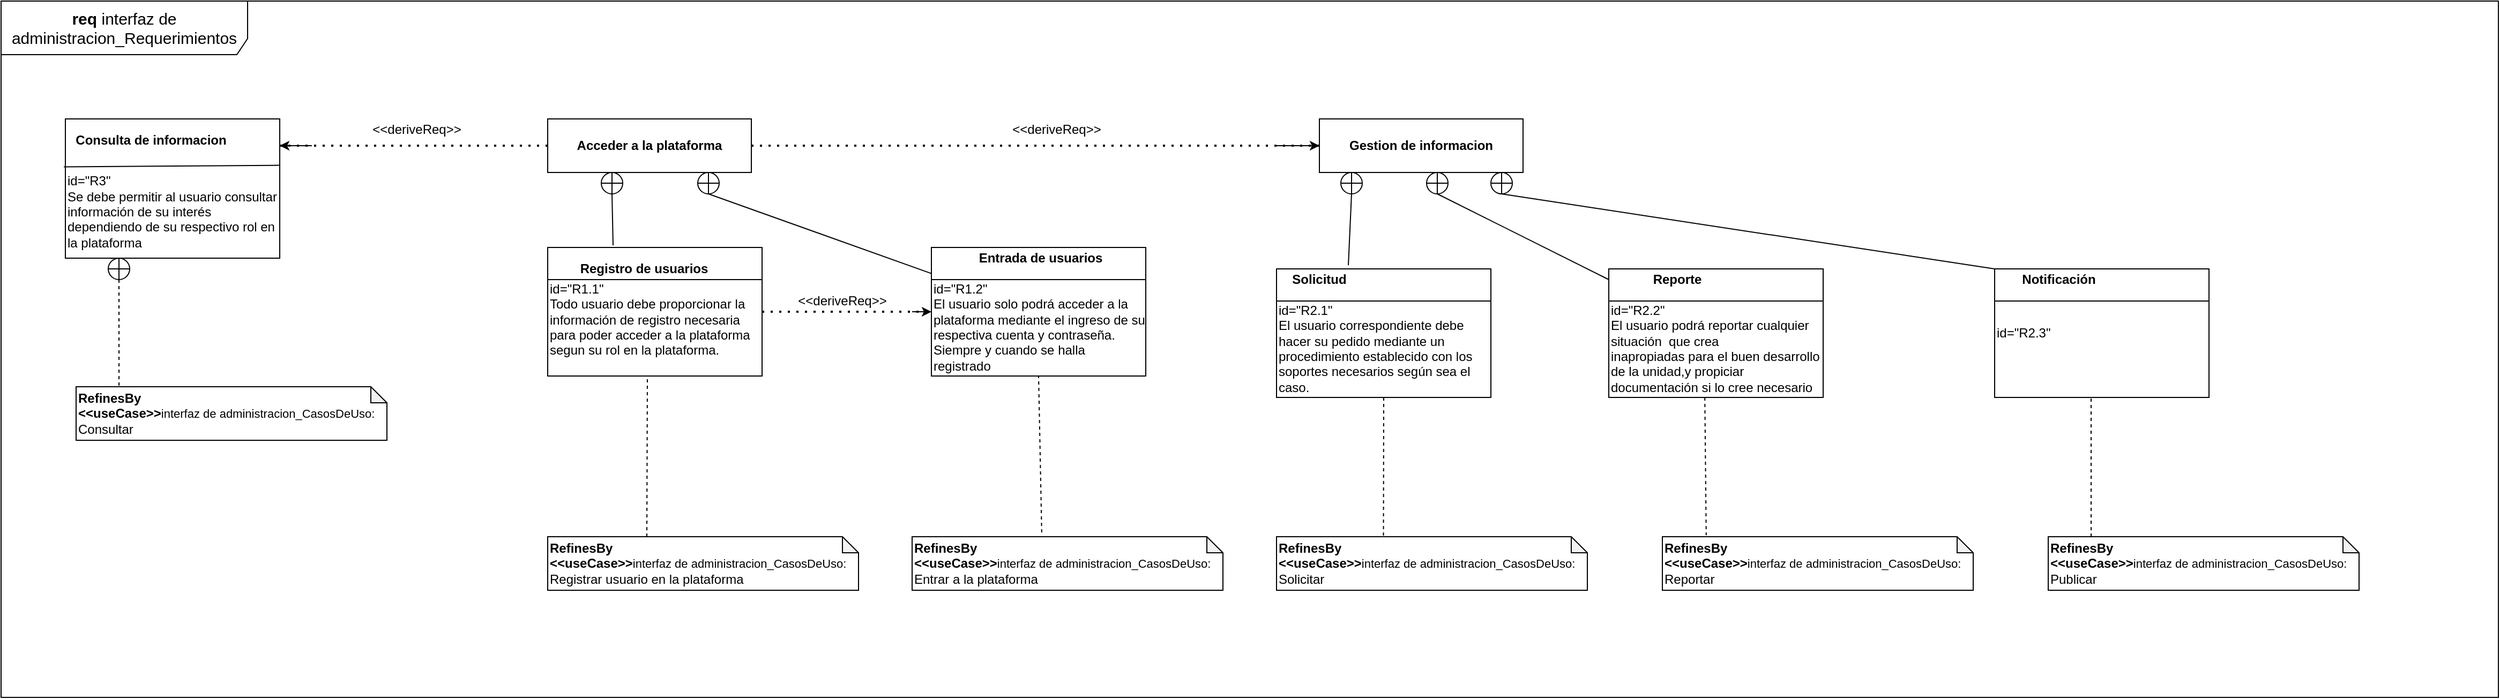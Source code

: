 <mxfile version="13.6.6" type="github">
  <diagram id="AtlF3DiGu45CcL0kuLVt" name="Page-1">
    <mxGraphModel dx="2436" dy="435" grid="1" gridSize="10" guides="1" tooltips="1" connect="1" arrows="1" fold="1" page="1" pageScale="1" pageWidth="827" pageHeight="1169" math="0" shadow="0">
      <root>
        <mxCell id="0" />
        <mxCell id="1" parent="0" />
        <mxCell id="bjxUz_0HNQe92oVdcdLu-1" value="&lt;font style=&quot;font-size: 15px&quot;&gt;&lt;b&gt;req&amp;nbsp;&lt;/b&gt;&lt;span style=&quot;text-align: left&quot;&gt;interfaz de administracion_Requerimientos&lt;/span&gt;&lt;/font&gt;" style="shape=umlFrame;whiteSpace=wrap;html=1;width=230;height=50;" vertex="1" parent="1">
          <mxGeometry x="-1150" y="10" width="2330" height="650" as="geometry" />
        </mxCell>
        <mxCell id="bjxUz_0HNQe92oVdcdLu-3" value="&lt;br&gt;id=&quot;R1.1&quot;&lt;br&gt;Todo usuario debe proporcionar la información de registro necesaria para poder acceder a la plataforma segun su rol en la plataforma." style="rounded=0;whiteSpace=wrap;html=1;align=left;" vertex="1" parent="1">
          <mxGeometry x="-640" y="240" width="200" height="120" as="geometry" />
        </mxCell>
        <mxCell id="bjxUz_0HNQe92oVdcdLu-4" value="" style="endArrow=none;html=1;exitX=0;exitY=0.25;exitDx=0;exitDy=0;entryX=1;entryY=0.25;entryDx=0;entryDy=0;" edge="1" parent="1" source="bjxUz_0HNQe92oVdcdLu-3" target="bjxUz_0HNQe92oVdcdLu-3">
          <mxGeometry width="50" height="50" relative="1" as="geometry">
            <mxPoint x="-340" y="420" as="sourcePoint" />
            <mxPoint x="-290" y="370" as="targetPoint" />
          </mxGeometry>
        </mxCell>
        <mxCell id="bjxUz_0HNQe92oVdcdLu-6" value="&lt;span&gt;&lt;br&gt;&lt;br&gt;&lt;br&gt;&lt;br&gt;id=&quot;R1.2&quot;&lt;br&gt;El usuario solo podrá&amp;nbsp;acceder a la plataforma mediante el ingreso de su respectiva cuenta y contraseña.&lt;br&gt;Siempre y cuando se halla registrado&lt;br&gt;&lt;br&gt;&lt;br&gt;&lt;/span&gt;" style="rounded=0;whiteSpace=wrap;html=1;align=left;" vertex="1" parent="1">
          <mxGeometry x="-282" y="240" width="200" height="120" as="geometry" />
        </mxCell>
        <mxCell id="bjxUz_0HNQe92oVdcdLu-7" value="" style="endArrow=none;html=1;exitX=0;exitY=0.25;exitDx=0;exitDy=0;entryX=1;entryY=0.25;entryDx=0;entryDy=0;" edge="1" parent="1" source="bjxUz_0HNQe92oVdcdLu-6" target="bjxUz_0HNQe92oVdcdLu-6">
          <mxGeometry width="50" height="50" relative="1" as="geometry">
            <mxPoint x="-47" y="420" as="sourcePoint" />
            <mxPoint x="3" y="370" as="targetPoint" />
          </mxGeometry>
        </mxCell>
        <mxCell id="bjxUz_0HNQe92oVdcdLu-8" value="&lt;b&gt;Registro de usuarios&lt;/b&gt;" style="text;html=1;strokeColor=none;fillColor=none;align=center;verticalAlign=middle;whiteSpace=wrap;rounded=0;" vertex="1" parent="1">
          <mxGeometry x="-650" y="240" width="200" height="40" as="geometry" />
        </mxCell>
        <mxCell id="bjxUz_0HNQe92oVdcdLu-9" value="&lt;b&gt;Entrada de usuarios&lt;/b&gt;" style="text;html=1;strokeColor=none;fillColor=none;align=center;verticalAlign=middle;whiteSpace=wrap;rounded=0;" vertex="1" parent="1">
          <mxGeometry x="-280" y="230" width="200" height="40" as="geometry" />
        </mxCell>
        <mxCell id="bjxUz_0HNQe92oVdcdLu-11" value="&lt;b&gt;Acceder a la plataforma&lt;/b&gt;" style="rounded=0;whiteSpace=wrap;html=1;" vertex="1" parent="1">
          <mxGeometry x="-640" y="120" width="190" height="50" as="geometry" />
        </mxCell>
        <mxCell id="bjxUz_0HNQe92oVdcdLu-12" value="" style="verticalLabelPosition=bottom;verticalAlign=top;html=1;shape=mxgraph.flowchart.summing_function;" vertex="1" parent="1">
          <mxGeometry x="-500" y="170" width="20" height="20" as="geometry" />
        </mxCell>
        <mxCell id="bjxUz_0HNQe92oVdcdLu-13" value="" style="verticalLabelPosition=bottom;verticalAlign=top;html=1;shape=mxgraph.flowchart.summing_function;" vertex="1" parent="1">
          <mxGeometry x="-590" y="170" width="20" height="20" as="geometry" />
        </mxCell>
        <mxCell id="bjxUz_0HNQe92oVdcdLu-14" value="" style="endArrow=none;html=1;exitX=0.5;exitY=1;exitDx=0;exitDy=0;exitPerimeter=0;entryX=0.355;entryY=-0.05;entryDx=0;entryDy=0;entryPerimeter=0;" edge="1" parent="1" source="bjxUz_0HNQe92oVdcdLu-13" target="bjxUz_0HNQe92oVdcdLu-8">
          <mxGeometry width="50" height="50" relative="1" as="geometry">
            <mxPoint x="-330" y="270" as="sourcePoint" />
            <mxPoint x="-280" y="220" as="targetPoint" />
          </mxGeometry>
        </mxCell>
        <mxCell id="bjxUz_0HNQe92oVdcdLu-15" value="" style="endArrow=none;html=1;exitX=0.5;exitY=1;exitDx=0;exitDy=0;exitPerimeter=0;" edge="1" parent="1" source="bjxUz_0HNQe92oVdcdLu-12" target="bjxUz_0HNQe92oVdcdLu-6">
          <mxGeometry width="50" height="50" relative="1" as="geometry">
            <mxPoint x="-330" y="270" as="sourcePoint" />
            <mxPoint x="-280" y="220" as="targetPoint" />
          </mxGeometry>
        </mxCell>
        <mxCell id="bjxUz_0HNQe92oVdcdLu-18" value="" style="endArrow=none;dashed=1;html=1;dashPattern=1 3;strokeWidth=2;exitX=1;exitY=0.5;exitDx=0;exitDy=0;entryX=0;entryY=0.5;entryDx=0;entryDy=0;" edge="1" parent="1" source="bjxUz_0HNQe92oVdcdLu-3" target="bjxUz_0HNQe92oVdcdLu-6">
          <mxGeometry width="50" height="50" relative="1" as="geometry">
            <mxPoint x="-330" y="270" as="sourcePoint" />
            <mxPoint x="-280" y="220" as="targetPoint" />
          </mxGeometry>
        </mxCell>
        <mxCell id="bjxUz_0HNQe92oVdcdLu-19" value="" style="endArrow=classic;html=1;entryX=0;entryY=0.5;entryDx=0;entryDy=0;" edge="1" parent="1" target="bjxUz_0HNQe92oVdcdLu-6">
          <mxGeometry width="50" height="50" relative="1" as="geometry">
            <mxPoint x="-300" y="300" as="sourcePoint" />
            <mxPoint x="-280" y="220" as="targetPoint" />
          </mxGeometry>
        </mxCell>
        <mxCell id="bjxUz_0HNQe92oVdcdLu-20" value="&amp;lt;&amp;lt;deriveReq&amp;gt;&amp;gt;" style="text;html=1;strokeColor=none;fillColor=none;align=center;verticalAlign=middle;whiteSpace=wrap;rounded=0;" vertex="1" parent="1">
          <mxGeometry x="-430" y="280" width="130" height="20" as="geometry" />
        </mxCell>
        <mxCell id="bjxUz_0HNQe92oVdcdLu-21" value="&lt;b&gt;RefinesBy&lt;br&gt;&amp;lt;&amp;lt;useCase&amp;gt;&amp;gt;&lt;/b&gt;&lt;font style=&quot;font-size: 11px&quot;&gt;interfaz de administracion_CasosDeUso:&lt;br&gt;&lt;/font&gt;Registrar usuario en la plataforma" style="shape=note;whiteSpace=wrap;html=1;backgroundOutline=1;darkOpacity=0.05;size=15;align=left;" vertex="1" parent="1">
          <mxGeometry x="-640" y="510" width="290" height="50" as="geometry" />
        </mxCell>
        <mxCell id="bjxUz_0HNQe92oVdcdLu-23" value="" style="endArrow=none;dashed=1;html=1;exitX=0;exitY=0;exitDx=92.5;exitDy=0;exitPerimeter=0;entryX=0.465;entryY=1;entryDx=0;entryDy=0;entryPerimeter=0;" edge="1" parent="1" source="bjxUz_0HNQe92oVdcdLu-21" target="bjxUz_0HNQe92oVdcdLu-3">
          <mxGeometry width="50" height="50" relative="1" as="geometry">
            <mxPoint x="-330" y="370" as="sourcePoint" />
            <mxPoint x="-280" y="320" as="targetPoint" />
          </mxGeometry>
        </mxCell>
        <mxCell id="bjxUz_0HNQe92oVdcdLu-24" value="" style="endArrow=none;dashed=1;html=1;exitX=0.417;exitY=-0.08;exitDx=0;exitDy=0;exitPerimeter=0;entryX=0.5;entryY=1;entryDx=0;entryDy=0;" edge="1" parent="1" source="bjxUz_0HNQe92oVdcdLu-25" target="bjxUz_0HNQe92oVdcdLu-6">
          <mxGeometry width="50" height="50" relative="1" as="geometry">
            <mxPoint x="-180" y="440" as="sourcePoint" />
            <mxPoint x="-280" y="320" as="targetPoint" />
          </mxGeometry>
        </mxCell>
        <mxCell id="bjxUz_0HNQe92oVdcdLu-25" value="&lt;b&gt;RefinesBy&lt;br&gt;&amp;lt;&amp;lt;useCase&amp;gt;&amp;gt;&lt;/b&gt;&lt;font style=&quot;font-size: 11px&quot;&gt;interfaz de administracion_CasosDeUso:&lt;br&gt;&lt;/font&gt;Entrar a la plataforma" style="shape=note;whiteSpace=wrap;html=1;backgroundOutline=1;darkOpacity=0.05;size=15;align=left;" vertex="1" parent="1">
          <mxGeometry x="-300" y="510" width="290" height="50" as="geometry" />
        </mxCell>
        <mxCell id="bjxUz_0HNQe92oVdcdLu-27" value="&lt;br&gt;&lt;br&gt;id=&quot;R2.1&quot;&lt;br&gt;El usuario correspondiente debe hacer su pedido mediante un procedimiento establecido con los soportes necesarios según sea el caso." style="rounded=0;whiteSpace=wrap;html=1;align=left;" vertex="1" parent="1">
          <mxGeometry x="40" y="260" width="200" height="120" as="geometry" />
        </mxCell>
        <mxCell id="bjxUz_0HNQe92oVdcdLu-28" value="" style="endArrow=none;html=1;exitX=0;exitY=0.25;exitDx=0;exitDy=0;entryX=1;entryY=0.25;entryDx=0;entryDy=0;" edge="1" parent="1" source="bjxUz_0HNQe92oVdcdLu-27" target="bjxUz_0HNQe92oVdcdLu-27">
          <mxGeometry width="50" height="50" relative="1" as="geometry">
            <mxPoint x="340" y="440" as="sourcePoint" />
            <mxPoint x="390" y="390" as="targetPoint" />
          </mxGeometry>
        </mxCell>
        <mxCell id="bjxUz_0HNQe92oVdcdLu-29" value="&lt;span&gt;&lt;br&gt;&lt;br&gt;id=&quot;R2.2&quot;&lt;br&gt;El usuario podrá&amp;nbsp;reportar cualquier situación&amp;nbsp;&amp;nbsp;que crea inapropiadas&amp;nbsp;para el buen desarrollo de la unidad,y propiciar documentación&amp;nbsp;si lo cree&amp;nbsp;necesario&lt;br&gt;&lt;/span&gt;" style="rounded=0;whiteSpace=wrap;html=1;align=left;" vertex="1" parent="1">
          <mxGeometry x="350" y="260" width="200" height="120" as="geometry" />
        </mxCell>
        <mxCell id="bjxUz_0HNQe92oVdcdLu-30" value="" style="endArrow=none;html=1;exitX=0;exitY=0.25;exitDx=0;exitDy=0;entryX=1;entryY=0.25;entryDx=0;entryDy=0;" edge="1" parent="1" source="bjxUz_0HNQe92oVdcdLu-29" target="bjxUz_0HNQe92oVdcdLu-29">
          <mxGeometry width="50" height="50" relative="1" as="geometry">
            <mxPoint x="633" y="440" as="sourcePoint" />
            <mxPoint x="683" y="390" as="targetPoint" />
          </mxGeometry>
        </mxCell>
        <mxCell id="bjxUz_0HNQe92oVdcdLu-31" value="&lt;b&gt;Solicitud&lt;/b&gt;" style="text;html=1;strokeColor=none;fillColor=none;align=center;verticalAlign=middle;whiteSpace=wrap;rounded=0;" vertex="1" parent="1">
          <mxGeometry x="-20" y="250" width="200" height="40" as="geometry" />
        </mxCell>
        <mxCell id="bjxUz_0HNQe92oVdcdLu-32" value="&lt;b&gt;Reporte&lt;/b&gt;" style="text;html=1;strokeColor=none;fillColor=none;align=center;verticalAlign=middle;whiteSpace=wrap;rounded=0;" vertex="1" parent="1">
          <mxGeometry x="314" y="250" width="200" height="40" as="geometry" />
        </mxCell>
        <mxCell id="bjxUz_0HNQe92oVdcdLu-33" value="&lt;b&gt;Gestion de informacion&lt;/b&gt;" style="rounded=0;whiteSpace=wrap;html=1;" vertex="1" parent="1">
          <mxGeometry x="80" y="120" width="190" height="50" as="geometry" />
        </mxCell>
        <mxCell id="bjxUz_0HNQe92oVdcdLu-34" value="" style="verticalLabelPosition=bottom;verticalAlign=top;html=1;shape=mxgraph.flowchart.summing_function;" vertex="1" parent="1">
          <mxGeometry x="180" y="170" width="20" height="20" as="geometry" />
        </mxCell>
        <mxCell id="bjxUz_0HNQe92oVdcdLu-35" value="" style="verticalLabelPosition=bottom;verticalAlign=top;html=1;shape=mxgraph.flowchart.summing_function;" vertex="1" parent="1">
          <mxGeometry x="100" y="170" width="20" height="20" as="geometry" />
        </mxCell>
        <mxCell id="bjxUz_0HNQe92oVdcdLu-36" value="" style="endArrow=none;html=1;exitX=0.5;exitY=1;exitDx=0;exitDy=0;exitPerimeter=0;entryX=0.335;entryY=-0.028;entryDx=0;entryDy=0;entryPerimeter=0;" edge="1" parent="1" source="bjxUz_0HNQe92oVdcdLu-35" target="bjxUz_0HNQe92oVdcdLu-27">
          <mxGeometry width="50" height="50" relative="1" as="geometry">
            <mxPoint x="390" y="270" as="sourcePoint" />
            <mxPoint x="440" y="220" as="targetPoint" />
          </mxGeometry>
        </mxCell>
        <mxCell id="bjxUz_0HNQe92oVdcdLu-37" value="" style="endArrow=none;html=1;exitX=0.5;exitY=1;exitDx=0;exitDy=0;exitPerimeter=0;" edge="1" parent="1" source="bjxUz_0HNQe92oVdcdLu-34" target="bjxUz_0HNQe92oVdcdLu-29">
          <mxGeometry width="50" height="50" relative="1" as="geometry">
            <mxPoint x="390" y="270" as="sourcePoint" />
            <mxPoint x="440" y="220" as="targetPoint" />
          </mxGeometry>
        </mxCell>
        <mxCell id="bjxUz_0HNQe92oVdcdLu-41" value="&amp;lt;&amp;lt;deriveReq&amp;gt;&amp;gt;" style="text;html=1;strokeColor=none;fillColor=none;align=center;verticalAlign=middle;whiteSpace=wrap;rounded=0;" vertex="1" parent="1">
          <mxGeometry x="-230" y="120" width="130" height="20" as="geometry" />
        </mxCell>
        <mxCell id="bjxUz_0HNQe92oVdcdLu-42" value="" style="endArrow=none;dashed=1;html=1;dashPattern=1 3;strokeWidth=2;exitX=1;exitY=0.5;exitDx=0;exitDy=0;entryX=0;entryY=0.5;entryDx=0;entryDy=0;" edge="1" parent="1" source="bjxUz_0HNQe92oVdcdLu-11" target="bjxUz_0HNQe92oVdcdLu-33">
          <mxGeometry width="50" height="50" relative="1" as="geometry">
            <mxPoint y="290" as="sourcePoint" />
            <mxPoint x="50" y="240" as="targetPoint" />
          </mxGeometry>
        </mxCell>
        <mxCell id="bjxUz_0HNQe92oVdcdLu-43" value="" style="endArrow=classic;html=1;entryX=0;entryY=0.5;entryDx=0;entryDy=0;" edge="1" parent="1" target="bjxUz_0HNQe92oVdcdLu-33">
          <mxGeometry width="50" height="50" relative="1" as="geometry">
            <mxPoint x="40" y="145" as="sourcePoint" />
            <mxPoint x="50" y="240" as="targetPoint" />
          </mxGeometry>
        </mxCell>
        <mxCell id="bjxUz_0HNQe92oVdcdLu-44" value="&lt;span&gt;id=&quot;R2.3&quot;&lt;/span&gt;" style="rounded=0;whiteSpace=wrap;html=1;align=left;" vertex="1" parent="1">
          <mxGeometry x="710" y="260" width="200" height="120" as="geometry" />
        </mxCell>
        <mxCell id="bjxUz_0HNQe92oVdcdLu-45" value="" style="endArrow=none;html=1;exitX=0;exitY=0.25;exitDx=0;exitDy=0;entryX=1;entryY=0.25;entryDx=0;entryDy=0;" edge="1" parent="1" source="bjxUz_0HNQe92oVdcdLu-44" target="bjxUz_0HNQe92oVdcdLu-44">
          <mxGeometry width="50" height="50" relative="1" as="geometry">
            <mxPoint x="983" y="440" as="sourcePoint" />
            <mxPoint x="1033" y="390" as="targetPoint" />
          </mxGeometry>
        </mxCell>
        <mxCell id="bjxUz_0HNQe92oVdcdLu-46" value="&lt;b&gt;Notificación&lt;/b&gt;" style="text;html=1;strokeColor=none;fillColor=none;align=center;verticalAlign=middle;whiteSpace=wrap;rounded=0;" vertex="1" parent="1">
          <mxGeometry x="670" y="250" width="200" height="40" as="geometry" />
        </mxCell>
        <mxCell id="bjxUz_0HNQe92oVdcdLu-48" value="" style="verticalLabelPosition=bottom;verticalAlign=top;html=1;shape=mxgraph.flowchart.summing_function;" vertex="1" parent="1">
          <mxGeometry x="240" y="170" width="20" height="20" as="geometry" />
        </mxCell>
        <mxCell id="bjxUz_0HNQe92oVdcdLu-49" value="" style="endArrow=none;html=1;exitX=0.5;exitY=1;exitDx=0;exitDy=0;exitPerimeter=0;entryX=0.2;entryY=0.25;entryDx=0;entryDy=0;entryPerimeter=0;" edge="1" parent="1" source="bjxUz_0HNQe92oVdcdLu-48" target="bjxUz_0HNQe92oVdcdLu-46">
          <mxGeometry width="50" height="50" relative="1" as="geometry">
            <mxPoint x="90" y="290" as="sourcePoint" />
            <mxPoint x="140" y="240" as="targetPoint" />
          </mxGeometry>
        </mxCell>
        <mxCell id="bjxUz_0HNQe92oVdcdLu-50" value="&lt;b&gt;RefinesBy&lt;br&gt;&amp;lt;&amp;lt;useCase&amp;gt;&amp;gt;&lt;/b&gt;&lt;font style=&quot;font-size: 11px&quot;&gt;interfaz de administracion_CasosDeUso:&lt;br&gt;&lt;/font&gt;Solicitar" style="shape=note;whiteSpace=wrap;html=1;backgroundOutline=1;darkOpacity=0.05;size=15;align=left;" vertex="1" parent="1">
          <mxGeometry x="40" y="510" width="290" height="50" as="geometry" />
        </mxCell>
        <mxCell id="bjxUz_0HNQe92oVdcdLu-51" value="&lt;b&gt;RefinesBy&lt;br&gt;&amp;lt;&amp;lt;useCase&amp;gt;&amp;gt;&lt;/b&gt;&lt;font style=&quot;font-size: 11px&quot;&gt;interfaz de administracion_CasosDeUso:&lt;br&gt;&lt;/font&gt;Reportar" style="shape=note;whiteSpace=wrap;html=1;backgroundOutline=1;darkOpacity=0.05;size=15;align=left;" vertex="1" parent="1">
          <mxGeometry x="400" y="510" width="290" height="50" as="geometry" />
        </mxCell>
        <mxCell id="bjxUz_0HNQe92oVdcdLu-52" value="&lt;b&gt;RefinesBy&lt;br&gt;&amp;lt;&amp;lt;useCase&amp;gt;&amp;gt;&lt;/b&gt;&lt;font style=&quot;font-size: 11px&quot;&gt;interfaz de administracion_CasosDeUso:&lt;br&gt;&lt;/font&gt;Publicar" style="shape=note;whiteSpace=wrap;html=1;backgroundOutline=1;darkOpacity=0.05;size=15;align=left;" vertex="1" parent="1">
          <mxGeometry x="760" y="510" width="290" height="50" as="geometry" />
        </mxCell>
        <mxCell id="bjxUz_0HNQe92oVdcdLu-53" value="" style="endArrow=none;dashed=1;html=1;entryX=0.344;entryY=0.027;entryDx=0;entryDy=0;entryPerimeter=0;exitX=0.5;exitY=1;exitDx=0;exitDy=0;" edge="1" parent="1" source="bjxUz_0HNQe92oVdcdLu-27" target="bjxUz_0HNQe92oVdcdLu-50">
          <mxGeometry width="50" height="50" relative="1" as="geometry">
            <mxPoint x="430" y="420" as="sourcePoint" />
            <mxPoint x="138" y="520" as="targetPoint" />
          </mxGeometry>
        </mxCell>
        <mxCell id="bjxUz_0HNQe92oVdcdLu-54" value="" style="endArrow=none;dashed=1;html=1;exitX=0.448;exitY=1;exitDx=0;exitDy=0;exitPerimeter=0;entryX=0.141;entryY=-0.027;entryDx=0;entryDy=0;entryPerimeter=0;" edge="1" parent="1" source="bjxUz_0HNQe92oVdcdLu-29" target="bjxUz_0HNQe92oVdcdLu-51">
          <mxGeometry width="50" height="50" relative="1" as="geometry">
            <mxPoint x="430" y="420" as="sourcePoint" />
            <mxPoint x="480" y="370" as="targetPoint" />
          </mxGeometry>
        </mxCell>
        <mxCell id="bjxUz_0HNQe92oVdcdLu-55" value="" style="endArrow=none;dashed=1;html=1;entryX=0.138;entryY=0;entryDx=0;entryDy=0;entryPerimeter=0;" edge="1" parent="1" target="bjxUz_0HNQe92oVdcdLu-52">
          <mxGeometry width="50" height="50" relative="1" as="geometry">
            <mxPoint x="800" y="381" as="sourcePoint" />
            <mxPoint x="610" y="320" as="targetPoint" />
          </mxGeometry>
        </mxCell>
        <mxCell id="bjxUz_0HNQe92oVdcdLu-58" value="" style="endArrow=none;dashed=1;html=1;dashPattern=1 3;strokeWidth=2;exitX=0;exitY=0.5;exitDx=0;exitDy=0;" edge="1" parent="1" source="bjxUz_0HNQe92oVdcdLu-11">
          <mxGeometry width="50" height="50" relative="1" as="geometry">
            <mxPoint x="-440" y="155" as="sourcePoint" />
            <mxPoint x="-890" y="145" as="targetPoint" />
          </mxGeometry>
        </mxCell>
        <mxCell id="bjxUz_0HNQe92oVdcdLu-59" value="&amp;lt;&amp;lt;deriveReq&amp;gt;&amp;gt;" style="text;html=1;strokeColor=none;fillColor=none;align=center;verticalAlign=middle;whiteSpace=wrap;rounded=0;" vertex="1" parent="1">
          <mxGeometry x="-827" y="120" width="130" height="20" as="geometry" />
        </mxCell>
        <mxCell id="bjxUz_0HNQe92oVdcdLu-60" value="" style="endArrow=classic;html=1;entryX=1;entryY=0.5;entryDx=0;entryDy=0;" edge="1" parent="1">
          <mxGeometry width="50" height="50" relative="1" as="geometry">
            <mxPoint x="-860" y="145" as="sourcePoint" />
            <mxPoint x="-890" y="145" as="targetPoint" />
          </mxGeometry>
        </mxCell>
        <mxCell id="bjxUz_0HNQe92oVdcdLu-61" value="&lt;br&gt;&lt;br&gt;&lt;br&gt;id=&quot;R3&quot;&lt;br&gt;Se debe permitir al usuario consultar información de su interés dependiendo de su respectivo rol en la plataforma" style="rounded=0;whiteSpace=wrap;html=1;align=left;" vertex="1" parent="1">
          <mxGeometry x="-1090" y="120" width="200" height="130" as="geometry" />
        </mxCell>
        <mxCell id="bjxUz_0HNQe92oVdcdLu-63" value="" style="endArrow=none;html=1;exitX=-0.007;exitY=0.344;exitDx=0;exitDy=0;exitPerimeter=0;entryX=1;entryY=0.333;entryDx=0;entryDy=0;entryPerimeter=0;" edge="1" parent="1" source="bjxUz_0HNQe92oVdcdLu-61" target="bjxUz_0HNQe92oVdcdLu-61">
          <mxGeometry width="50" height="50" relative="1" as="geometry">
            <mxPoint x="-630" y="240" as="sourcePoint" />
            <mxPoint x="-900" y="159" as="targetPoint" />
          </mxGeometry>
        </mxCell>
        <mxCell id="bjxUz_0HNQe92oVdcdLu-64" value="&lt;b&gt;Consulta de informacion&lt;/b&gt;" style="text;html=1;strokeColor=none;fillColor=none;align=center;verticalAlign=middle;whiteSpace=wrap;rounded=0;" vertex="1" parent="1">
          <mxGeometry x="-1090" y="130" width="160" height="20" as="geometry" />
        </mxCell>
        <mxCell id="bjxUz_0HNQe92oVdcdLu-65" value="&lt;b&gt;RefinesBy&lt;br&gt;&amp;lt;&amp;lt;useCase&amp;gt;&amp;gt;&lt;/b&gt;&lt;font style=&quot;font-size: 11px&quot;&gt;interfaz de administracion_CasosDeUso:&lt;br&gt;&lt;/font&gt;Consultar" style="shape=note;whiteSpace=wrap;html=1;backgroundOutline=1;darkOpacity=0.05;size=15;align=left;" vertex="1" parent="1">
          <mxGeometry x="-1080" y="370" width="290" height="50" as="geometry" />
        </mxCell>
        <mxCell id="bjxUz_0HNQe92oVdcdLu-66" value="" style="endArrow=none;dashed=1;html=1;exitX=0.5;exitY=1;exitDx=0;exitDy=0;entryX=0.138;entryY=0.013;entryDx=0;entryDy=0;entryPerimeter=0;exitPerimeter=0;" edge="1" parent="1" source="bjxUz_0HNQe92oVdcdLu-68" target="bjxUz_0HNQe92oVdcdLu-65">
          <mxGeometry width="50" height="50" relative="1" as="geometry">
            <mxPoint x="-680" y="340" as="sourcePoint" />
            <mxPoint x="-630" y="290" as="targetPoint" />
          </mxGeometry>
        </mxCell>
        <mxCell id="bjxUz_0HNQe92oVdcdLu-68" value="" style="verticalLabelPosition=bottom;verticalAlign=top;html=1;shape=mxgraph.flowchart.summing_function;" vertex="1" parent="1">
          <mxGeometry x="-1050" y="250" width="20" height="20" as="geometry" />
        </mxCell>
        <mxCell id="bjxUz_0HNQe92oVdcdLu-69" value="" style="endArrow=none;dashed=1;html=1;exitX=0.25;exitY=1;exitDx=0;exitDy=0;entryX=0.138;entryY=0.013;entryDx=0;entryDy=0;entryPerimeter=0;" edge="1" parent="1" source="bjxUz_0HNQe92oVdcdLu-61" target="bjxUz_0HNQe92oVdcdLu-68">
          <mxGeometry width="50" height="50" relative="1" as="geometry">
            <mxPoint x="-1040" y="250" as="sourcePoint" />
            <mxPoint x="-1039.98" y="370.65" as="targetPoint" />
          </mxGeometry>
        </mxCell>
      </root>
    </mxGraphModel>
  </diagram>
</mxfile>
